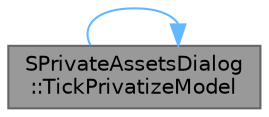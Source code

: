 digraph "SPrivateAssetsDialog::TickPrivatizeModel"
{
 // INTERACTIVE_SVG=YES
 // LATEX_PDF_SIZE
  bgcolor="transparent";
  edge [fontname=Helvetica,fontsize=10,labelfontname=Helvetica,labelfontsize=10];
  node [fontname=Helvetica,fontsize=10,shape=box,height=0.2,width=0.4];
  rankdir="LR";
  Node1 [id="Node000001",label="SPrivateAssetsDialog\l::TickPrivatizeModel",height=0.2,width=0.4,color="gray40", fillcolor="grey60", style="filled", fontcolor="black",tooltip="Active timer to tick the privatize model until it reaches a \"Finished\" state."];
  Node1 -> Node1 [id="edge1_Node000001_Node000001",color="steelblue1",style="solid",tooltip=" "];
}
